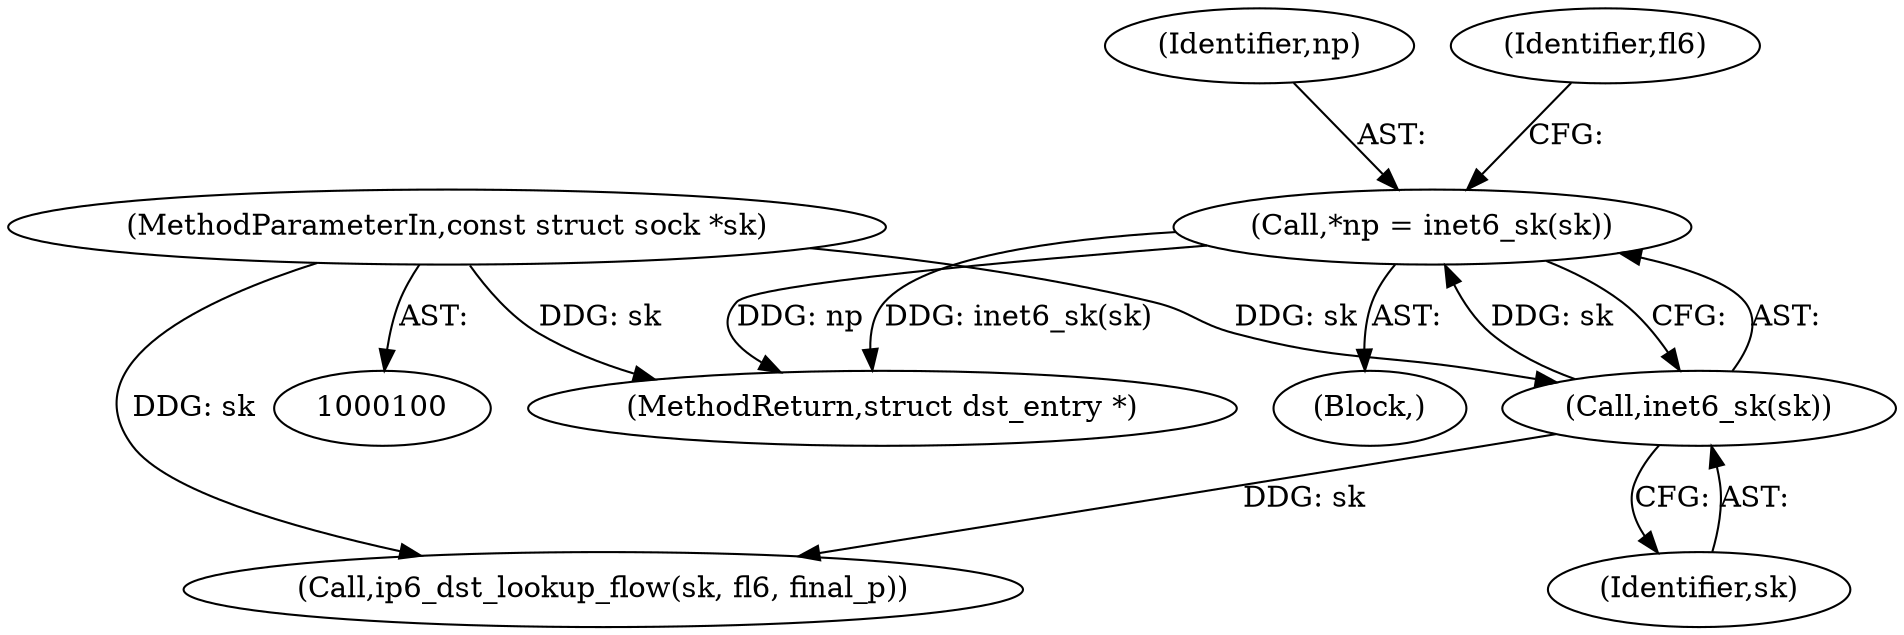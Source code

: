 digraph "0_linux_45f6fad84cc305103b28d73482b344d7f5b76f39_7@pointer" {
"1000112" [label="(Call,*np = inet6_sk(sk))"];
"1000114" [label="(Call,inet6_sk(sk))"];
"1000101" [label="(MethodParameterIn,const struct sock *sk)"];
"1000191" [label="(Call,ip6_dst_lookup_flow(sk, fl6, final_p))"];
"1000101" [label="(MethodParameterIn,const struct sock *sk)"];
"1000105" [label="(Block,)"];
"1000112" [label="(Call,*np = inet6_sk(sk))"];
"1000202" [label="(MethodReturn,struct dst_entry *)"];
"1000113" [label="(Identifier,np)"];
"1000120" [label="(Identifier,fl6)"];
"1000115" [label="(Identifier,sk)"];
"1000114" [label="(Call,inet6_sk(sk))"];
"1000112" -> "1000105"  [label="AST: "];
"1000112" -> "1000114"  [label="CFG: "];
"1000113" -> "1000112"  [label="AST: "];
"1000114" -> "1000112"  [label="AST: "];
"1000120" -> "1000112"  [label="CFG: "];
"1000112" -> "1000202"  [label="DDG: inet6_sk(sk)"];
"1000112" -> "1000202"  [label="DDG: np"];
"1000114" -> "1000112"  [label="DDG: sk"];
"1000114" -> "1000115"  [label="CFG: "];
"1000115" -> "1000114"  [label="AST: "];
"1000101" -> "1000114"  [label="DDG: sk"];
"1000114" -> "1000191"  [label="DDG: sk"];
"1000101" -> "1000100"  [label="AST: "];
"1000101" -> "1000202"  [label="DDG: sk"];
"1000101" -> "1000191"  [label="DDG: sk"];
}
